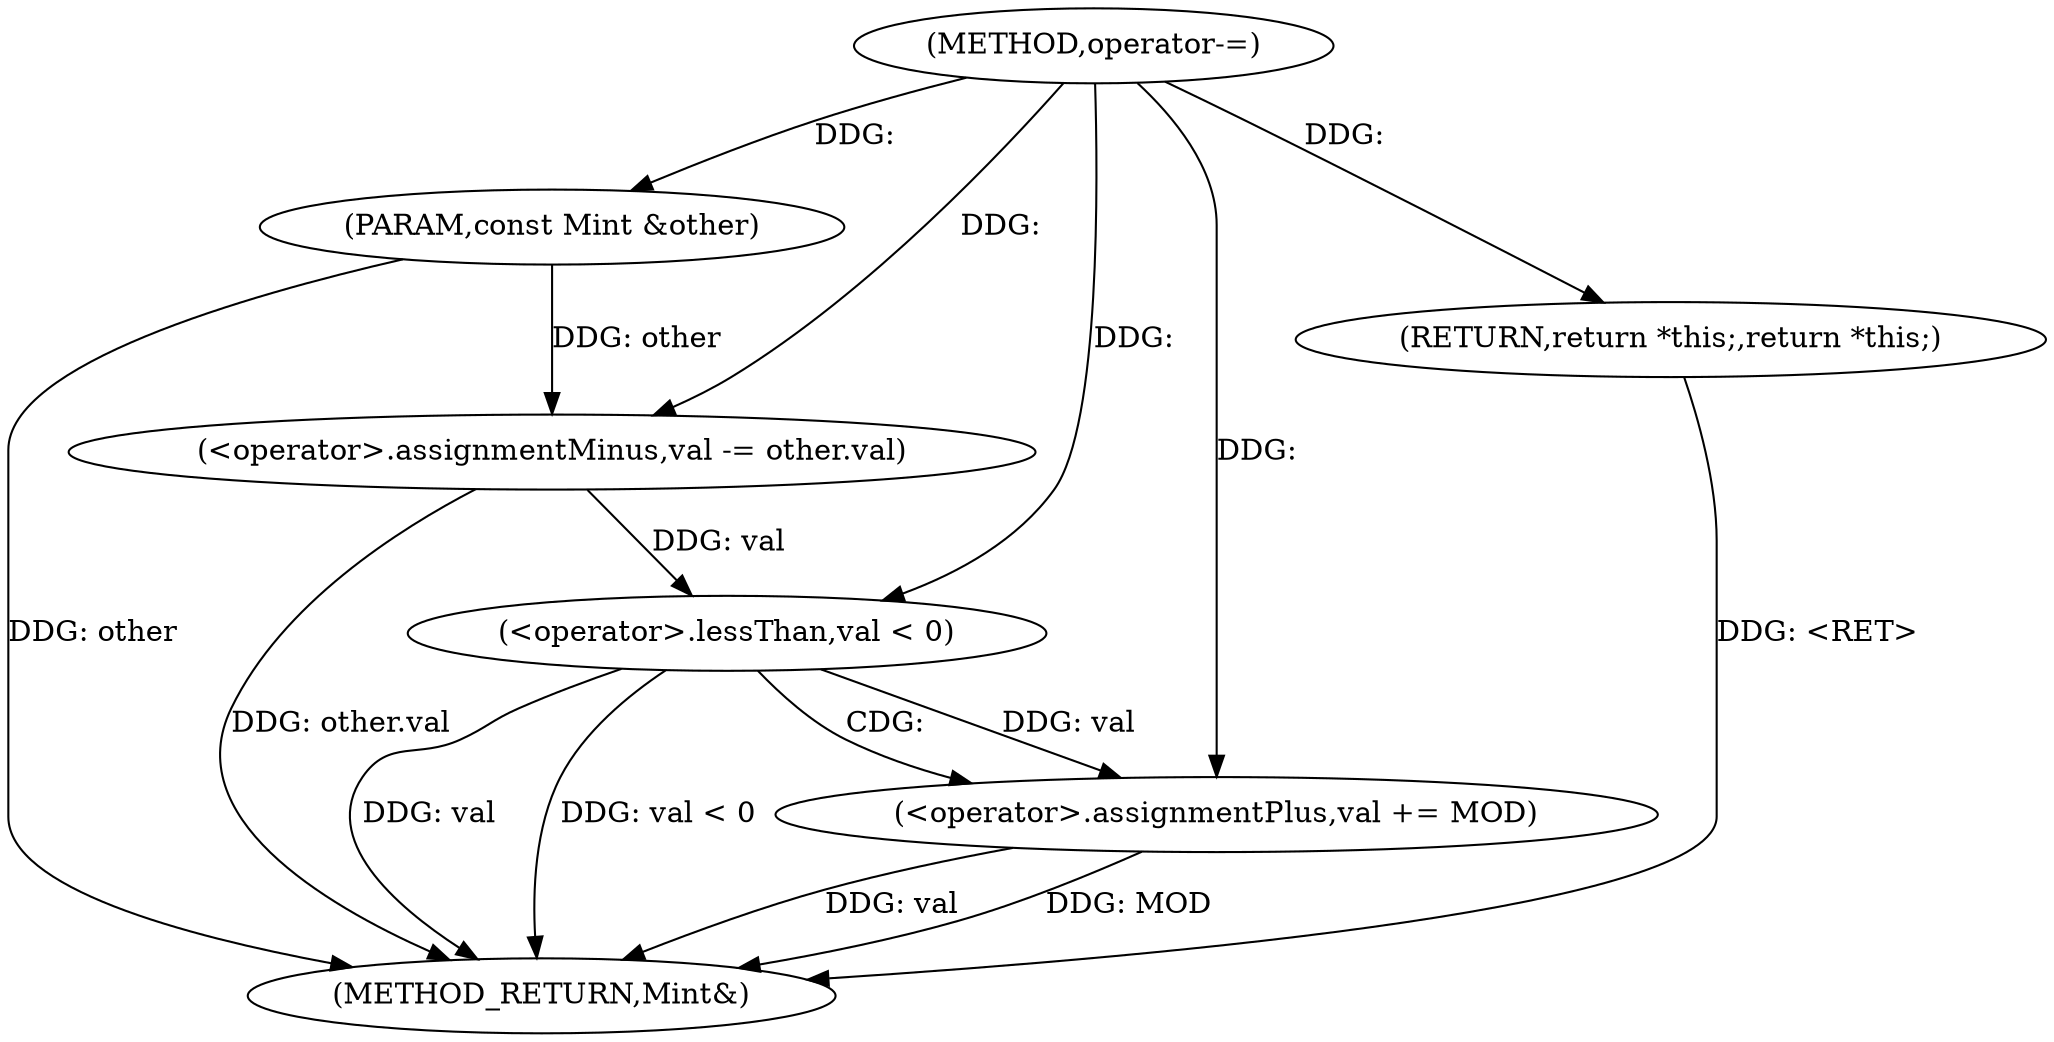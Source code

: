 digraph "operator-=" {  
"1000883" [label = "(METHOD,operator-=)" ]
"1000901" [label = "(METHOD_RETURN,Mint&)" ]
"1000884" [label = "(PARAM,const Mint &other)" ]
"1000886" [label = "(<operator>.assignmentMinus,val -= other.val)" ]
"1000898" [label = "(RETURN,return *this;,return *this;)" ]
"1000892" [label = "(<operator>.lessThan,val < 0)" ]
"1000895" [label = "(<operator>.assignmentPlus,val += MOD)" ]
  "1000898" -> "1000901"  [ label = "DDG: <RET>"] 
  "1000884" -> "1000901"  [ label = "DDG: other"] 
  "1000886" -> "1000901"  [ label = "DDG: other.val"] 
  "1000892" -> "1000901"  [ label = "DDG: val"] 
  "1000892" -> "1000901"  [ label = "DDG: val < 0"] 
  "1000895" -> "1000901"  [ label = "DDG: val"] 
  "1000895" -> "1000901"  [ label = "DDG: MOD"] 
  "1000883" -> "1000884"  [ label = "DDG: "] 
  "1000884" -> "1000886"  [ label = "DDG: other"] 
  "1000883" -> "1000898"  [ label = "DDG: "] 
  "1000883" -> "1000886"  [ label = "DDG: "] 
  "1000883" -> "1000895"  [ label = "DDG: "] 
  "1000886" -> "1000892"  [ label = "DDG: val"] 
  "1000883" -> "1000892"  [ label = "DDG: "] 
  "1000892" -> "1000895"  [ label = "DDG: val"] 
  "1000892" -> "1000895"  [ label = "CDG: "] 
}

